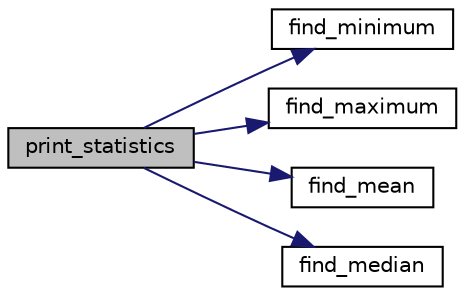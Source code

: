 digraph "print_statistics"
{
  edge [fontname="Helvetica",fontsize="10",labelfontname="Helvetica",labelfontsize="10"];
  node [fontname="Helvetica",fontsize="10",shape=record];
  rankdir="LR";
  Node14 [label="print_statistics",height=0.2,width=0.4,color="black", fillcolor="grey75", style="filled", fontcolor="black"];
  Node14 -> Node15 [color="midnightblue",fontsize="10",style="solid",fontname="Helvetica"];
  Node15 [label="find_minimum",height=0.2,width=0.4,color="black", fillcolor="white", style="filled",URL="$stats_8c.html#aa1153a7c7cc16936b57ba61ee4a95cde",tooltip="Given an array of data and a length, returns the minimumGiven an array of data and a length..."];
  Node14 -> Node16 [color="midnightblue",fontsize="10",style="solid",fontname="Helvetica"];
  Node16 [label="find_maximum",height=0.2,width=0.4,color="black", fillcolor="white", style="filled",URL="$stats_8c.html#aafc6e044911efc1a3625ec30d7791929",tooltip="Given an array of data and a length, returns the maximum. "];
  Node14 -> Node17 [color="midnightblue",fontsize="10",style="solid",fontname="Helvetica"];
  Node17 [label="find_mean",height=0.2,width=0.4,color="black", fillcolor="white", style="filled",URL="$stats_8c.html#af3a2d4146fca6e091ac514c1a6cd53b6",tooltip="Given an array of data and a length, returns the mean. "];
  Node14 -> Node18 [color="midnightblue",fontsize="10",style="solid",fontname="Helvetica"];
  Node18 [label="find_median",height=0.2,width=0.4,color="black", fillcolor="white", style="filled",URL="$stats_8c.html#ae8b0d93a4554a415008dc13c55f6baf0",tooltip="Given an array of data and a length, returns the median value. "];
}
